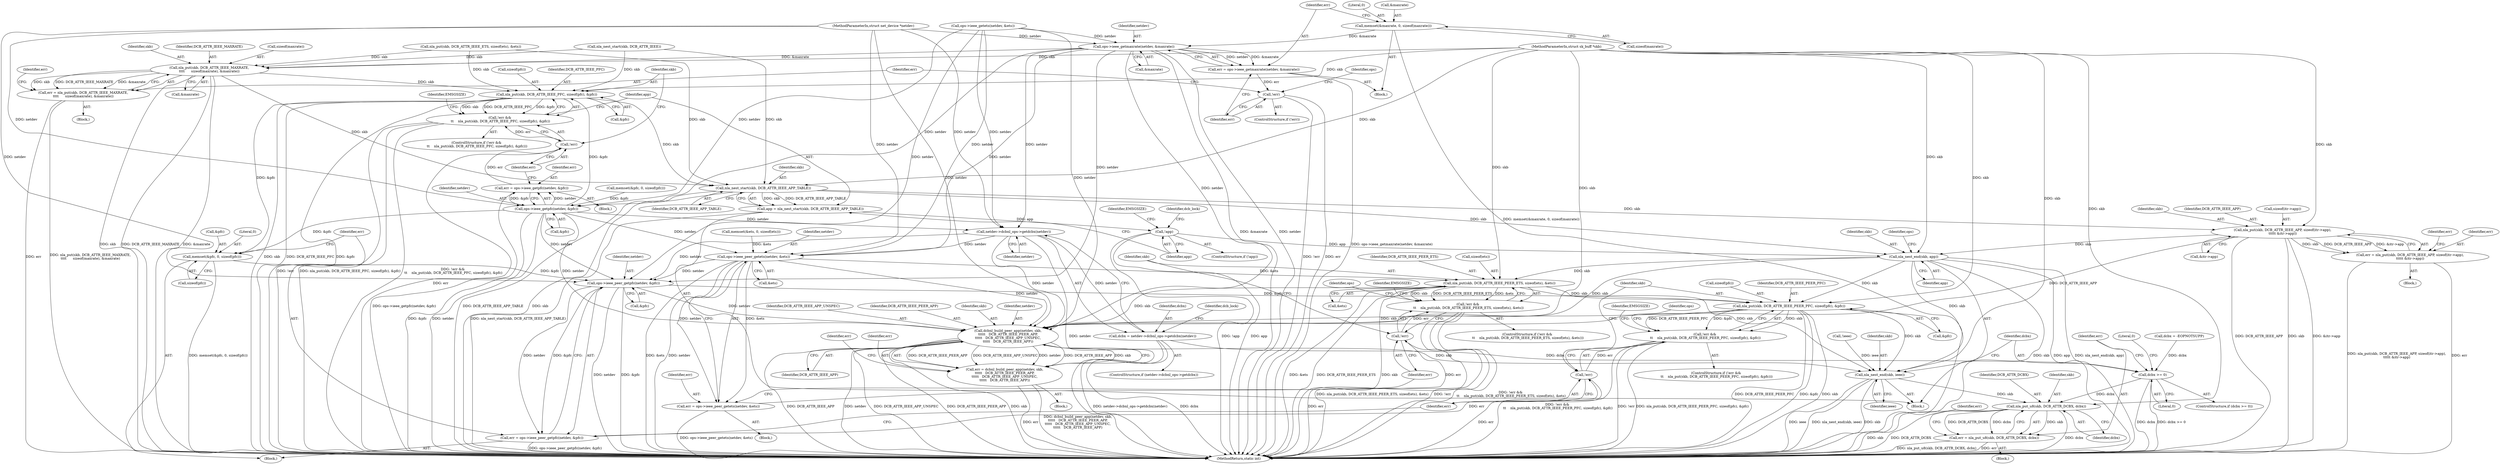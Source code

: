digraph "0_linux_29cd8ae0e1a39e239a3a7b67da1986add1199fc0_1@API" {
"1000175" [label="(Call,memset(&maxrate, 0, sizeof(maxrate)))"];
"1000183" [label="(Call,ops->ieee_getmaxrate(netdev, &maxrate))"];
"1000181" [label="(Call,err = ops->ieee_getmaxrate(netdev, &maxrate))"];
"1000188" [label="(Call,!err)"];
"1000193" [label="(Call,nla_put(skb, DCB_ATTR_IEEE_MAXRATE,\n\t\t\t\t      sizeof(maxrate), &maxrate))"];
"1000191" [label="(Call,err = nla_put(skb, DCB_ATTR_IEEE_MAXRATE,\n\t\t\t\t      sizeof(maxrate), &maxrate))"];
"1000227" [label="(Call,nla_put(skb, DCB_ATTR_IEEE_PFC, sizeof(pfc), &pfc))"];
"1000224" [label="(Call,!err &&\n \t\t    nla_put(skb, DCB_ATTR_IEEE_PFC, sizeof(pfc), &pfc))"];
"1000239" [label="(Call,nla_nest_start(skb, DCB_ATTR_IEEE_APP_TABLE))"];
"1000237" [label="(Call,app = nla_nest_start(skb, DCB_ATTR_IEEE_APP_TABLE))"];
"1000243" [label="(Call,!app)"];
"1000301" [label="(Call,nla_nest_end(skb, app))"];
"1000326" [label="(Call,nla_put(skb, DCB_ATTR_IEEE_PEER_ETS, sizeof(ets), &ets))"];
"1000323" [label="(Call,!err &&\n \t\t    nla_put(skb, DCB_ATTR_IEEE_PEER_ETS, sizeof(ets), &ets))"];
"1000358" [label="(Call,nla_put(skb, DCB_ATTR_IEEE_PEER_PFC, sizeof(pfc), &pfc))"];
"1000355" [label="(Call,!err &&\n \t\t    nla_put(skb, DCB_ATTR_IEEE_PEER_PFC, sizeof(pfc), &pfc))"];
"1000379" [label="(Call,dcbnl_build_peer_app(netdev, skb,\n\t\t\t\t\t   DCB_ATTR_IEEE_PEER_APP,\n\t\t\t\t\t   DCB_ATTR_IEEE_APP_UNSPEC,\n\t\t\t\t\t   DCB_ATTR_IEEE_APP))"];
"1000377" [label="(Call,err = dcbnl_build_peer_app(netdev, skb,\n\t\t\t\t\t   DCB_ATTR_IEEE_PEER_APP,\n\t\t\t\t\t   DCB_ATTR_IEEE_APP_UNSPEC,\n\t\t\t\t\t   DCB_ATTR_IEEE_APP))"];
"1000390" [label="(Call,nla_nest_end(skb, ieee))"];
"1000400" [label="(Call,nla_put_u8(skb, DCB_ATTR_DCBX, dcbx))"];
"1000398" [label="(Call,err = nla_put_u8(skb, DCB_ATTR_DCBX, dcbx))"];
"1000263" [label="(Call,nla_put(skb, DCB_ATTR_IEEE_APP, sizeof(itr->app),\n\t\t\t\t\t &itr->app))"];
"1000261" [label="(Call,err = nla_put(skb, DCB_ATTR_IEEE_APP, sizeof(itr->app),\n\t\t\t\t\t &itr->app))"];
"1000342" [label="(Call,memset(&pfc, 0, sizeof(pfc)))"];
"1000350" [label="(Call,ops->ieee_peer_getpfc(netdev, &pfc))"];
"1000348" [label="(Call,err = ops->ieee_peer_getpfc(netdev, &pfc))"];
"1000356" [label="(Call,!err)"];
"1000219" [label="(Call,ops->ieee_getpfc(netdev, &pfc))"];
"1000217" [label="(Call,err = ops->ieee_getpfc(netdev, &pfc))"];
"1000225" [label="(Call,!err)"];
"1000291" [label="(Call,netdev->dcbnl_ops->getdcbx(netdev))"];
"1000289" [label="(Call,dcbx = netdev->dcbnl_ops->getdcbx(netdev))"];
"1000394" [label="(Call,dcbx >= 0)"];
"1000318" [label="(Call,ops->ieee_peer_getets(netdev, &ets))"];
"1000316" [label="(Call,err = ops->ieee_peer_getets(netdev, &ets))"];
"1000324" [label="(Call,!err)"];
"1000376" [label="(Block,)"];
"1000198" [label="(Call,&maxrate)"];
"1000182" [label="(Identifier,err)"];
"1000402" [label="(Identifier,DCB_ATTR_DCBX)"];
"1000221" [label="(Call,&pfc)"];
"1000209" [label="(Block,)"];
"1000128" [label="(Call,nla_nest_start(skb, DCB_ATTR_IEEE))"];
"1000338" [label="(Identifier,ops)"];
"1000395" [label="(Identifier,dcbx)"];
"1000190" [label="(Block,)"];
"1000386" [label="(Identifier,err)"];
"1000195" [label="(Identifier,DCB_ATTR_IEEE_MAXRATE)"];
"1000173" [label="(Block,)"];
"1000348" [label="(Call,err = ops->ieee_peer_getpfc(netdev, &pfc))"];
"1000241" [label="(Identifier,DCB_ATTR_IEEE_APP_TABLE)"];
"1000345" [label="(Literal,0)"];
"1000175" [label="(Call,memset(&maxrate, 0, sizeof(maxrate)))"];
"1000355" [label="(Call,!err &&\n \t\t    nla_put(skb, DCB_ATTR_IEEE_PEER_PFC, sizeof(pfc), &pfc))"];
"1000178" [label="(Literal,0)"];
"1000243" [label="(Call,!app)"];
"1000363" [label="(Call,&pfc)"];
"1000301" [label="(Call,nla_nest_end(skb, app))"];
"1000242" [label="(ControlStructure,if (!app))"];
"1000219" [label="(Call,ops->ieee_getpfc(netdev, &pfc))"];
"1000383" [label="(Identifier,DCB_ATTR_IEEE_APP_UNSPEC)"];
"1000236" [label="(Identifier,EMSGSIZE)"];
"1000390" [label="(Call,nla_nest_end(skb, ieee))"];
"1000399" [label="(Identifier,err)"];
"1000392" [label="(Identifier,ieee)"];
"1000410" [label="(Literal,0)"];
"1000230" [label="(Call,sizeof(pfc))"];
"1000306" [label="(Identifier,ops)"];
"1000382" [label="(Identifier,DCB_ATTR_IEEE_PEER_APP)"];
"1000310" [label="(Call,memset(&ets, 0, sizeof(ets)))"];
"1000326" [label="(Call,nla_put(skb, DCB_ATTR_IEEE_PEER_ETS, sizeof(ets), &ets))"];
"1000324" [label="(Call,!err)"];
"1000356" [label="(Call,!err)"];
"1000104" [label="(Block,)"];
"1000371" [label="(Identifier,ops)"];
"1000316" [label="(Call,err = ops->ieee_peer_getets(netdev, &ets))"];
"1000405" [label="(Identifier,err)"];
"1000189" [label="(Identifier,err)"];
"1000229" [label="(Identifier,DCB_ATTR_IEEE_PFC)"];
"1000379" [label="(Call,dcbnl_build_peer_app(netdev, skb,\n\t\t\t\t\t   DCB_ATTR_IEEE_PEER_APP,\n\t\t\t\t\t   DCB_ATTR_IEEE_APP_UNSPEC,\n\t\t\t\t\t   DCB_ATTR_IEEE_APP))"];
"1000196" [label="(Call,sizeof(maxrate))"];
"1000201" [label="(Identifier,err)"];
"1000179" [label="(Call,sizeof(maxrate))"];
"1000211" [label="(Call,memset(&pfc, 0, sizeof(pfc)))"];
"1000102" [label="(MethodParameterIn,struct sk_buff *skb)"];
"1000183" [label="(Call,ops->ieee_getmaxrate(netdev, &maxrate))"];
"1000225" [label="(Call,!err)"];
"1000318" [label="(Call,ops->ieee_peer_getets(netdev, &ets))"];
"1000250" [label="(Identifier,dcb_lock)"];
"1000218" [label="(Identifier,err)"];
"1000264" [label="(Identifier,skb)"];
"1000354" [label="(ControlStructure,if (!err &&\n \t\t    nla_put(skb, DCB_ATTR_IEEE_PEER_PFC, sizeof(pfc), &pfc)))"];
"1000227" [label="(Call,nla_put(skb, DCB_ATTR_IEEE_PFC, sizeof(pfc), &pfc))"];
"1000396" [label="(Literal,0)"];
"1000226" [label="(Identifier,err)"];
"1000265" [label="(Identifier,DCB_ATTR_IEEE_APP)"];
"1000302" [label="(Identifier,skb)"];
"1000263" [label="(Call,nla_put(skb, DCB_ATTR_IEEE_APP, sizeof(itr->app),\n\t\t\t\t\t &itr->app))"];
"1000151" [label="(Call,ops->ieee_getets(netdev, &ets))"];
"1000403" [label="(Identifier,dcbx)"];
"1000185" [label="(Call,&maxrate)"];
"1000262" [label="(Identifier,err)"];
"1000393" [label="(ControlStructure,if (dcbx >= 0))"];
"1000349" [label="(Identifier,err)"];
"1000357" [label="(Identifier,err)"];
"1000401" [label="(Identifier,skb)"];
"1000220" [label="(Identifier,netdev)"];
"1000224" [label="(Call,!err &&\n \t\t    nla_put(skb, DCB_ATTR_IEEE_PFC, sizeof(pfc), &pfc))"];
"1000188" [label="(Call,!err)"];
"1000270" [label="(Call,&itr->app)"];
"1000397" [label="(Block,)"];
"1000319" [label="(Identifier,netdev)"];
"1000228" [label="(Identifier,skb)"];
"1000239" [label="(Call,nla_nest_start(skb, DCB_ATTR_IEEE_APP_TABLE))"];
"1000176" [label="(Call,&maxrate)"];
"1000411" [label="(MethodReturn,static int)"];
"1000378" [label="(Identifier,err)"];
"1000359" [label="(Identifier,skb)"];
"1000184" [label="(Identifier,netdev)"];
"1000223" [label="(ControlStructure,if (!err &&\n \t\t    nla_put(skb, DCB_ATTR_IEEE_PFC, sizeof(pfc), &pfc)))"];
"1000207" [label="(Identifier,ops)"];
"1000325" [label="(Identifier,err)"];
"1000331" [label="(Call,&ets)"];
"1000346" [label="(Call,sizeof(pfc))"];
"1000381" [label="(Identifier,skb)"];
"1000191" [label="(Call,err = nla_put(skb, DCB_ATTR_IEEE_MAXRATE,\n\t\t\t\t      sizeof(maxrate), &maxrate))"];
"1000103" [label="(MethodParameterIn,struct net_device *netdev)"];
"1000335" [label="(Identifier,EMSGSIZE)"];
"1000275" [label="(Identifier,err)"];
"1000380" [label="(Identifier,netdev)"];
"1000367" [label="(Identifier,EMSGSIZE)"];
"1000291" [label="(Call,netdev->dcbnl_ops->getdcbx(netdev))"];
"1000320" [label="(Call,&ets)"];
"1000283" [label="(ControlStructure,if (netdev->dcbnl_ops->getdcbx))"];
"1000329" [label="(Call,sizeof(ets))"];
"1000289" [label="(Call,dcbx = netdev->dcbnl_ops->getdcbx(netdev))"];
"1000187" [label="(ControlStructure,if (!err))"];
"1000260" [label="(Block,)"];
"1000181" [label="(Call,err = ops->ieee_getmaxrate(netdev, &maxrate))"];
"1000240" [label="(Identifier,skb)"];
"1000394" [label="(Call,dcbx >= 0)"];
"1000358" [label="(Call,nla_put(skb, DCB_ATTR_IEEE_PEER_PFC, sizeof(pfc), &pfc))"];
"1000303" [label="(Identifier,app)"];
"1000350" [label="(Call,ops->ieee_peer_getpfc(netdev, &pfc))"];
"1000342" [label="(Call,memset(&pfc, 0, sizeof(pfc)))"];
"1000217" [label="(Call,err = ops->ieee_getpfc(netdev, &pfc))"];
"1000352" [label="(Call,&pfc)"];
"1000322" [label="(ControlStructure,if (!err &&\n \t\t    nla_put(skb, DCB_ATTR_IEEE_PEER_ETS, sizeof(ets), &ets)))"];
"1000194" [label="(Identifier,skb)"];
"1000327" [label="(Identifier,skb)"];
"1000132" [label="(Call,!ieee)"];
"1000193" [label="(Call,nla_put(skb, DCB_ATTR_IEEE_MAXRATE,\n\t\t\t\t      sizeof(maxrate), &maxrate))"];
"1000308" [label="(Block,)"];
"1000361" [label="(Call,sizeof(pfc))"];
"1000377" [label="(Call,err = dcbnl_build_peer_app(netdev, skb,\n\t\t\t\t\t   DCB_ATTR_IEEE_PEER_APP,\n\t\t\t\t\t   DCB_ATTR_IEEE_APP_UNSPEC,\n\t\t\t\t\t   DCB_ATTR_IEEE_APP))"];
"1000244" [label="(Identifier,app)"];
"1000340" [label="(Block,)"];
"1000343" [label="(Call,&pfc)"];
"1000292" [label="(Identifier,netdev)"];
"1000391" [label="(Identifier,skb)"];
"1000159" [label="(Call,nla_put(skb, DCB_ATTR_IEEE_ETS, sizeof(ets), &ets))"];
"1000290" [label="(Identifier,dcbx)"];
"1000247" [label="(Identifier,EMSGSIZE)"];
"1000328" [label="(Identifier,DCB_ATTR_IEEE_PEER_ETS)"];
"1000323" [label="(Call,!err &&\n \t\t    nla_put(skb, DCB_ATTR_IEEE_PEER_ETS, sizeof(ets), &ets))"];
"1000238" [label="(Identifier,app)"];
"1000317" [label="(Identifier,err)"];
"1000192" [label="(Identifier,err)"];
"1000261" [label="(Call,err = nla_put(skb, DCB_ATTR_IEEE_APP, sizeof(itr->app),\n\t\t\t\t\t &itr->app))"];
"1000232" [label="(Call,&pfc)"];
"1000237" [label="(Call,app = nla_nest_start(skb, DCB_ATTR_IEEE_APP_TABLE))"];
"1000360" [label="(Identifier,DCB_ATTR_IEEE_PEER_PFC)"];
"1000300" [label="(Identifier,dcb_lock)"];
"1000384" [label="(Identifier,DCB_ATTR_IEEE_APP)"];
"1000351" [label="(Identifier,netdev)"];
"1000294" [label="(Call,dcbx = -EOPNOTSUPP)"];
"1000398" [label="(Call,err = nla_put_u8(skb, DCB_ATTR_DCBX, dcbx))"];
"1000266" [label="(Call,sizeof(itr->app))"];
"1000400" [label="(Call,nla_put_u8(skb, DCB_ATTR_DCBX, dcbx))"];
"1000175" -> "1000173"  [label="AST: "];
"1000175" -> "1000179"  [label="CFG: "];
"1000176" -> "1000175"  [label="AST: "];
"1000178" -> "1000175"  [label="AST: "];
"1000179" -> "1000175"  [label="AST: "];
"1000182" -> "1000175"  [label="CFG: "];
"1000175" -> "1000411"  [label="DDG: memset(&maxrate, 0, sizeof(maxrate))"];
"1000175" -> "1000183"  [label="DDG: &maxrate"];
"1000183" -> "1000181"  [label="AST: "];
"1000183" -> "1000185"  [label="CFG: "];
"1000184" -> "1000183"  [label="AST: "];
"1000185" -> "1000183"  [label="AST: "];
"1000181" -> "1000183"  [label="CFG: "];
"1000183" -> "1000411"  [label="DDG: &maxrate"];
"1000183" -> "1000411"  [label="DDG: netdev"];
"1000183" -> "1000181"  [label="DDG: netdev"];
"1000183" -> "1000181"  [label="DDG: &maxrate"];
"1000151" -> "1000183"  [label="DDG: netdev"];
"1000103" -> "1000183"  [label="DDG: netdev"];
"1000183" -> "1000193"  [label="DDG: &maxrate"];
"1000183" -> "1000219"  [label="DDG: netdev"];
"1000183" -> "1000291"  [label="DDG: netdev"];
"1000183" -> "1000318"  [label="DDG: netdev"];
"1000183" -> "1000350"  [label="DDG: netdev"];
"1000183" -> "1000379"  [label="DDG: netdev"];
"1000181" -> "1000173"  [label="AST: "];
"1000182" -> "1000181"  [label="AST: "];
"1000189" -> "1000181"  [label="CFG: "];
"1000181" -> "1000411"  [label="DDG: ops->ieee_getmaxrate(netdev, &maxrate)"];
"1000181" -> "1000188"  [label="DDG: err"];
"1000188" -> "1000187"  [label="AST: "];
"1000188" -> "1000189"  [label="CFG: "];
"1000189" -> "1000188"  [label="AST: "];
"1000192" -> "1000188"  [label="CFG: "];
"1000207" -> "1000188"  [label="CFG: "];
"1000188" -> "1000411"  [label="DDG: !err"];
"1000188" -> "1000411"  [label="DDG: err"];
"1000193" -> "1000191"  [label="AST: "];
"1000193" -> "1000198"  [label="CFG: "];
"1000194" -> "1000193"  [label="AST: "];
"1000195" -> "1000193"  [label="AST: "];
"1000196" -> "1000193"  [label="AST: "];
"1000198" -> "1000193"  [label="AST: "];
"1000191" -> "1000193"  [label="CFG: "];
"1000193" -> "1000411"  [label="DDG: skb"];
"1000193" -> "1000411"  [label="DDG: DCB_ATTR_IEEE_MAXRATE"];
"1000193" -> "1000411"  [label="DDG: &maxrate"];
"1000193" -> "1000191"  [label="DDG: skb"];
"1000193" -> "1000191"  [label="DDG: DCB_ATTR_IEEE_MAXRATE"];
"1000193" -> "1000191"  [label="DDG: &maxrate"];
"1000159" -> "1000193"  [label="DDG: skb"];
"1000128" -> "1000193"  [label="DDG: skb"];
"1000102" -> "1000193"  [label="DDG: skb"];
"1000193" -> "1000227"  [label="DDG: skb"];
"1000193" -> "1000239"  [label="DDG: skb"];
"1000191" -> "1000190"  [label="AST: "];
"1000192" -> "1000191"  [label="AST: "];
"1000201" -> "1000191"  [label="CFG: "];
"1000191" -> "1000411"  [label="DDG: nla_put(skb, DCB_ATTR_IEEE_MAXRATE,\n\t\t\t\t      sizeof(maxrate), &maxrate)"];
"1000191" -> "1000411"  [label="DDG: err"];
"1000227" -> "1000224"  [label="AST: "];
"1000227" -> "1000232"  [label="CFG: "];
"1000228" -> "1000227"  [label="AST: "];
"1000229" -> "1000227"  [label="AST: "];
"1000230" -> "1000227"  [label="AST: "];
"1000232" -> "1000227"  [label="AST: "];
"1000224" -> "1000227"  [label="CFG: "];
"1000227" -> "1000411"  [label="DDG: skb"];
"1000227" -> "1000411"  [label="DDG: DCB_ATTR_IEEE_PFC"];
"1000227" -> "1000411"  [label="DDG: &pfc"];
"1000227" -> "1000224"  [label="DDG: skb"];
"1000227" -> "1000224"  [label="DDG: DCB_ATTR_IEEE_PFC"];
"1000227" -> "1000224"  [label="DDG: &pfc"];
"1000159" -> "1000227"  [label="DDG: skb"];
"1000128" -> "1000227"  [label="DDG: skb"];
"1000102" -> "1000227"  [label="DDG: skb"];
"1000219" -> "1000227"  [label="DDG: &pfc"];
"1000227" -> "1000239"  [label="DDG: skb"];
"1000227" -> "1000342"  [label="DDG: &pfc"];
"1000224" -> "1000223"  [label="AST: "];
"1000224" -> "1000225"  [label="CFG: "];
"1000225" -> "1000224"  [label="AST: "];
"1000236" -> "1000224"  [label="CFG: "];
"1000238" -> "1000224"  [label="CFG: "];
"1000224" -> "1000411"  [label="DDG: !err"];
"1000224" -> "1000411"  [label="DDG: nla_put(skb, DCB_ATTR_IEEE_PFC, sizeof(pfc), &pfc)"];
"1000224" -> "1000411"  [label="DDG: !err &&\n \t\t    nla_put(skb, DCB_ATTR_IEEE_PFC, sizeof(pfc), &pfc)"];
"1000225" -> "1000224"  [label="DDG: err"];
"1000239" -> "1000237"  [label="AST: "];
"1000239" -> "1000241"  [label="CFG: "];
"1000240" -> "1000239"  [label="AST: "];
"1000241" -> "1000239"  [label="AST: "];
"1000237" -> "1000239"  [label="CFG: "];
"1000239" -> "1000411"  [label="DDG: skb"];
"1000239" -> "1000411"  [label="DDG: DCB_ATTR_IEEE_APP_TABLE"];
"1000239" -> "1000237"  [label="DDG: skb"];
"1000239" -> "1000237"  [label="DDG: DCB_ATTR_IEEE_APP_TABLE"];
"1000128" -> "1000239"  [label="DDG: skb"];
"1000159" -> "1000239"  [label="DDG: skb"];
"1000102" -> "1000239"  [label="DDG: skb"];
"1000239" -> "1000263"  [label="DDG: skb"];
"1000239" -> "1000301"  [label="DDG: skb"];
"1000237" -> "1000104"  [label="AST: "];
"1000238" -> "1000237"  [label="AST: "];
"1000244" -> "1000237"  [label="CFG: "];
"1000237" -> "1000411"  [label="DDG: nla_nest_start(skb, DCB_ATTR_IEEE_APP_TABLE)"];
"1000237" -> "1000243"  [label="DDG: app"];
"1000243" -> "1000242"  [label="AST: "];
"1000243" -> "1000244"  [label="CFG: "];
"1000244" -> "1000243"  [label="AST: "];
"1000247" -> "1000243"  [label="CFG: "];
"1000250" -> "1000243"  [label="CFG: "];
"1000243" -> "1000411"  [label="DDG: app"];
"1000243" -> "1000411"  [label="DDG: !app"];
"1000243" -> "1000301"  [label="DDG: app"];
"1000301" -> "1000104"  [label="AST: "];
"1000301" -> "1000303"  [label="CFG: "];
"1000302" -> "1000301"  [label="AST: "];
"1000303" -> "1000301"  [label="AST: "];
"1000306" -> "1000301"  [label="CFG: "];
"1000301" -> "1000411"  [label="DDG: app"];
"1000301" -> "1000411"  [label="DDG: nla_nest_end(skb, app)"];
"1000301" -> "1000411"  [label="DDG: skb"];
"1000263" -> "1000301"  [label="DDG: skb"];
"1000102" -> "1000301"  [label="DDG: skb"];
"1000301" -> "1000326"  [label="DDG: skb"];
"1000301" -> "1000358"  [label="DDG: skb"];
"1000301" -> "1000379"  [label="DDG: skb"];
"1000301" -> "1000390"  [label="DDG: skb"];
"1000326" -> "1000323"  [label="AST: "];
"1000326" -> "1000331"  [label="CFG: "];
"1000327" -> "1000326"  [label="AST: "];
"1000328" -> "1000326"  [label="AST: "];
"1000329" -> "1000326"  [label="AST: "];
"1000331" -> "1000326"  [label="AST: "];
"1000323" -> "1000326"  [label="CFG: "];
"1000326" -> "1000411"  [label="DDG: &ets"];
"1000326" -> "1000411"  [label="DDG: DCB_ATTR_IEEE_PEER_ETS"];
"1000326" -> "1000411"  [label="DDG: skb"];
"1000326" -> "1000323"  [label="DDG: skb"];
"1000326" -> "1000323"  [label="DDG: DCB_ATTR_IEEE_PEER_ETS"];
"1000326" -> "1000323"  [label="DDG: &ets"];
"1000102" -> "1000326"  [label="DDG: skb"];
"1000318" -> "1000326"  [label="DDG: &ets"];
"1000326" -> "1000358"  [label="DDG: skb"];
"1000326" -> "1000379"  [label="DDG: skb"];
"1000326" -> "1000390"  [label="DDG: skb"];
"1000323" -> "1000322"  [label="AST: "];
"1000323" -> "1000324"  [label="CFG: "];
"1000324" -> "1000323"  [label="AST: "];
"1000335" -> "1000323"  [label="CFG: "];
"1000338" -> "1000323"  [label="CFG: "];
"1000323" -> "1000411"  [label="DDG: nla_put(skb, DCB_ATTR_IEEE_PEER_ETS, sizeof(ets), &ets)"];
"1000323" -> "1000411"  [label="DDG: !err"];
"1000323" -> "1000411"  [label="DDG: !err &&\n \t\t    nla_put(skb, DCB_ATTR_IEEE_PEER_ETS, sizeof(ets), &ets)"];
"1000324" -> "1000323"  [label="DDG: err"];
"1000358" -> "1000355"  [label="AST: "];
"1000358" -> "1000363"  [label="CFG: "];
"1000359" -> "1000358"  [label="AST: "];
"1000360" -> "1000358"  [label="AST: "];
"1000361" -> "1000358"  [label="AST: "];
"1000363" -> "1000358"  [label="AST: "];
"1000355" -> "1000358"  [label="CFG: "];
"1000358" -> "1000411"  [label="DDG: DCB_ATTR_IEEE_PEER_PFC"];
"1000358" -> "1000411"  [label="DDG: &pfc"];
"1000358" -> "1000411"  [label="DDG: skb"];
"1000358" -> "1000355"  [label="DDG: skb"];
"1000358" -> "1000355"  [label="DDG: DCB_ATTR_IEEE_PEER_PFC"];
"1000358" -> "1000355"  [label="DDG: &pfc"];
"1000102" -> "1000358"  [label="DDG: skb"];
"1000350" -> "1000358"  [label="DDG: &pfc"];
"1000358" -> "1000379"  [label="DDG: skb"];
"1000358" -> "1000390"  [label="DDG: skb"];
"1000355" -> "1000354"  [label="AST: "];
"1000355" -> "1000356"  [label="CFG: "];
"1000356" -> "1000355"  [label="AST: "];
"1000367" -> "1000355"  [label="CFG: "];
"1000371" -> "1000355"  [label="CFG: "];
"1000355" -> "1000411"  [label="DDG: !err"];
"1000355" -> "1000411"  [label="DDG: nla_put(skb, DCB_ATTR_IEEE_PEER_PFC, sizeof(pfc), &pfc)"];
"1000355" -> "1000411"  [label="DDG: !err &&\n \t\t    nla_put(skb, DCB_ATTR_IEEE_PEER_PFC, sizeof(pfc), &pfc)"];
"1000356" -> "1000355"  [label="DDG: err"];
"1000379" -> "1000377"  [label="AST: "];
"1000379" -> "1000384"  [label="CFG: "];
"1000380" -> "1000379"  [label="AST: "];
"1000381" -> "1000379"  [label="AST: "];
"1000382" -> "1000379"  [label="AST: "];
"1000383" -> "1000379"  [label="AST: "];
"1000384" -> "1000379"  [label="AST: "];
"1000377" -> "1000379"  [label="CFG: "];
"1000379" -> "1000411"  [label="DDG: DCB_ATTR_IEEE_APP_UNSPEC"];
"1000379" -> "1000411"  [label="DDG: DCB_ATTR_IEEE_APP"];
"1000379" -> "1000411"  [label="DDG: netdev"];
"1000379" -> "1000411"  [label="DDG: DCB_ATTR_IEEE_PEER_APP"];
"1000379" -> "1000411"  [label="DDG: skb"];
"1000379" -> "1000377"  [label="DDG: DCB_ATTR_IEEE_PEER_APP"];
"1000379" -> "1000377"  [label="DDG: DCB_ATTR_IEEE_APP_UNSPEC"];
"1000379" -> "1000377"  [label="DDG: netdev"];
"1000379" -> "1000377"  [label="DDG: DCB_ATTR_IEEE_APP"];
"1000379" -> "1000377"  [label="DDG: skb"];
"1000291" -> "1000379"  [label="DDG: netdev"];
"1000350" -> "1000379"  [label="DDG: netdev"];
"1000318" -> "1000379"  [label="DDG: netdev"];
"1000219" -> "1000379"  [label="DDG: netdev"];
"1000151" -> "1000379"  [label="DDG: netdev"];
"1000103" -> "1000379"  [label="DDG: netdev"];
"1000102" -> "1000379"  [label="DDG: skb"];
"1000263" -> "1000379"  [label="DDG: DCB_ATTR_IEEE_APP"];
"1000379" -> "1000390"  [label="DDG: skb"];
"1000377" -> "1000376"  [label="AST: "];
"1000378" -> "1000377"  [label="AST: "];
"1000386" -> "1000377"  [label="CFG: "];
"1000377" -> "1000411"  [label="DDG: dcbnl_build_peer_app(netdev, skb,\n\t\t\t\t\t   DCB_ATTR_IEEE_PEER_APP,\n\t\t\t\t\t   DCB_ATTR_IEEE_APP_UNSPEC,\n\t\t\t\t\t   DCB_ATTR_IEEE_APP)"];
"1000377" -> "1000411"  [label="DDG: err"];
"1000390" -> "1000104"  [label="AST: "];
"1000390" -> "1000392"  [label="CFG: "];
"1000391" -> "1000390"  [label="AST: "];
"1000392" -> "1000390"  [label="AST: "];
"1000395" -> "1000390"  [label="CFG: "];
"1000390" -> "1000411"  [label="DDG: ieee"];
"1000390" -> "1000411"  [label="DDG: nla_nest_end(skb, ieee)"];
"1000390" -> "1000411"  [label="DDG: skb"];
"1000102" -> "1000390"  [label="DDG: skb"];
"1000132" -> "1000390"  [label="DDG: ieee"];
"1000390" -> "1000400"  [label="DDG: skb"];
"1000400" -> "1000398"  [label="AST: "];
"1000400" -> "1000403"  [label="CFG: "];
"1000401" -> "1000400"  [label="AST: "];
"1000402" -> "1000400"  [label="AST: "];
"1000403" -> "1000400"  [label="AST: "];
"1000398" -> "1000400"  [label="CFG: "];
"1000400" -> "1000411"  [label="DDG: skb"];
"1000400" -> "1000411"  [label="DDG: DCB_ATTR_DCBX"];
"1000400" -> "1000411"  [label="DDG: dcbx"];
"1000400" -> "1000398"  [label="DDG: skb"];
"1000400" -> "1000398"  [label="DDG: DCB_ATTR_DCBX"];
"1000400" -> "1000398"  [label="DDG: dcbx"];
"1000102" -> "1000400"  [label="DDG: skb"];
"1000394" -> "1000400"  [label="DDG: dcbx"];
"1000398" -> "1000397"  [label="AST: "];
"1000399" -> "1000398"  [label="AST: "];
"1000405" -> "1000398"  [label="CFG: "];
"1000398" -> "1000411"  [label="DDG: nla_put_u8(skb, DCB_ATTR_DCBX, dcbx)"];
"1000398" -> "1000411"  [label="DDG: err"];
"1000263" -> "1000261"  [label="AST: "];
"1000263" -> "1000270"  [label="CFG: "];
"1000264" -> "1000263"  [label="AST: "];
"1000265" -> "1000263"  [label="AST: "];
"1000266" -> "1000263"  [label="AST: "];
"1000270" -> "1000263"  [label="AST: "];
"1000261" -> "1000263"  [label="CFG: "];
"1000263" -> "1000411"  [label="DDG: DCB_ATTR_IEEE_APP"];
"1000263" -> "1000411"  [label="DDG: skb"];
"1000263" -> "1000411"  [label="DDG: &itr->app"];
"1000263" -> "1000261"  [label="DDG: skb"];
"1000263" -> "1000261"  [label="DDG: DCB_ATTR_IEEE_APP"];
"1000263" -> "1000261"  [label="DDG: &itr->app"];
"1000102" -> "1000263"  [label="DDG: skb"];
"1000261" -> "1000260"  [label="AST: "];
"1000262" -> "1000261"  [label="AST: "];
"1000275" -> "1000261"  [label="CFG: "];
"1000261" -> "1000411"  [label="DDG: nla_put(skb, DCB_ATTR_IEEE_APP, sizeof(itr->app),\n\t\t\t\t\t &itr->app)"];
"1000261" -> "1000411"  [label="DDG: err"];
"1000342" -> "1000340"  [label="AST: "];
"1000342" -> "1000346"  [label="CFG: "];
"1000343" -> "1000342"  [label="AST: "];
"1000345" -> "1000342"  [label="AST: "];
"1000346" -> "1000342"  [label="AST: "];
"1000349" -> "1000342"  [label="CFG: "];
"1000342" -> "1000411"  [label="DDG: memset(&pfc, 0, sizeof(pfc))"];
"1000219" -> "1000342"  [label="DDG: &pfc"];
"1000342" -> "1000350"  [label="DDG: &pfc"];
"1000350" -> "1000348"  [label="AST: "];
"1000350" -> "1000352"  [label="CFG: "];
"1000351" -> "1000350"  [label="AST: "];
"1000352" -> "1000350"  [label="AST: "];
"1000348" -> "1000350"  [label="CFG: "];
"1000350" -> "1000411"  [label="DDG: netdev"];
"1000350" -> "1000411"  [label="DDG: &pfc"];
"1000350" -> "1000348"  [label="DDG: netdev"];
"1000350" -> "1000348"  [label="DDG: &pfc"];
"1000291" -> "1000350"  [label="DDG: netdev"];
"1000318" -> "1000350"  [label="DDG: netdev"];
"1000219" -> "1000350"  [label="DDG: netdev"];
"1000151" -> "1000350"  [label="DDG: netdev"];
"1000103" -> "1000350"  [label="DDG: netdev"];
"1000348" -> "1000340"  [label="AST: "];
"1000349" -> "1000348"  [label="AST: "];
"1000357" -> "1000348"  [label="CFG: "];
"1000348" -> "1000411"  [label="DDG: ops->ieee_peer_getpfc(netdev, &pfc)"];
"1000348" -> "1000356"  [label="DDG: err"];
"1000356" -> "1000357"  [label="CFG: "];
"1000357" -> "1000356"  [label="AST: "];
"1000359" -> "1000356"  [label="CFG: "];
"1000356" -> "1000411"  [label="DDG: err"];
"1000219" -> "1000217"  [label="AST: "];
"1000219" -> "1000221"  [label="CFG: "];
"1000220" -> "1000219"  [label="AST: "];
"1000221" -> "1000219"  [label="AST: "];
"1000217" -> "1000219"  [label="CFG: "];
"1000219" -> "1000411"  [label="DDG: &pfc"];
"1000219" -> "1000411"  [label="DDG: netdev"];
"1000219" -> "1000217"  [label="DDG: netdev"];
"1000219" -> "1000217"  [label="DDG: &pfc"];
"1000151" -> "1000219"  [label="DDG: netdev"];
"1000103" -> "1000219"  [label="DDG: netdev"];
"1000211" -> "1000219"  [label="DDG: &pfc"];
"1000219" -> "1000291"  [label="DDG: netdev"];
"1000219" -> "1000318"  [label="DDG: netdev"];
"1000217" -> "1000209"  [label="AST: "];
"1000218" -> "1000217"  [label="AST: "];
"1000226" -> "1000217"  [label="CFG: "];
"1000217" -> "1000411"  [label="DDG: ops->ieee_getpfc(netdev, &pfc)"];
"1000217" -> "1000225"  [label="DDG: err"];
"1000225" -> "1000226"  [label="CFG: "];
"1000226" -> "1000225"  [label="AST: "];
"1000228" -> "1000225"  [label="CFG: "];
"1000225" -> "1000411"  [label="DDG: err"];
"1000291" -> "1000289"  [label="AST: "];
"1000291" -> "1000292"  [label="CFG: "];
"1000292" -> "1000291"  [label="AST: "];
"1000289" -> "1000291"  [label="CFG: "];
"1000291" -> "1000411"  [label="DDG: netdev"];
"1000291" -> "1000289"  [label="DDG: netdev"];
"1000151" -> "1000291"  [label="DDG: netdev"];
"1000103" -> "1000291"  [label="DDG: netdev"];
"1000291" -> "1000318"  [label="DDG: netdev"];
"1000289" -> "1000283"  [label="AST: "];
"1000290" -> "1000289"  [label="AST: "];
"1000300" -> "1000289"  [label="CFG: "];
"1000289" -> "1000411"  [label="DDG: netdev->dcbnl_ops->getdcbx(netdev)"];
"1000289" -> "1000411"  [label="DDG: dcbx"];
"1000289" -> "1000394"  [label="DDG: dcbx"];
"1000394" -> "1000393"  [label="AST: "];
"1000394" -> "1000396"  [label="CFG: "];
"1000395" -> "1000394"  [label="AST: "];
"1000396" -> "1000394"  [label="AST: "];
"1000399" -> "1000394"  [label="CFG: "];
"1000410" -> "1000394"  [label="CFG: "];
"1000394" -> "1000411"  [label="DDG: dcbx >= 0"];
"1000394" -> "1000411"  [label="DDG: dcbx"];
"1000294" -> "1000394"  [label="DDG: dcbx"];
"1000318" -> "1000316"  [label="AST: "];
"1000318" -> "1000320"  [label="CFG: "];
"1000319" -> "1000318"  [label="AST: "];
"1000320" -> "1000318"  [label="AST: "];
"1000316" -> "1000318"  [label="CFG: "];
"1000318" -> "1000411"  [label="DDG: netdev"];
"1000318" -> "1000411"  [label="DDG: &ets"];
"1000318" -> "1000316"  [label="DDG: netdev"];
"1000318" -> "1000316"  [label="DDG: &ets"];
"1000151" -> "1000318"  [label="DDG: netdev"];
"1000103" -> "1000318"  [label="DDG: netdev"];
"1000310" -> "1000318"  [label="DDG: &ets"];
"1000316" -> "1000308"  [label="AST: "];
"1000317" -> "1000316"  [label="AST: "];
"1000325" -> "1000316"  [label="CFG: "];
"1000316" -> "1000411"  [label="DDG: ops->ieee_peer_getets(netdev, &ets)"];
"1000316" -> "1000324"  [label="DDG: err"];
"1000324" -> "1000325"  [label="CFG: "];
"1000325" -> "1000324"  [label="AST: "];
"1000327" -> "1000324"  [label="CFG: "];
"1000324" -> "1000411"  [label="DDG: err"];
}
